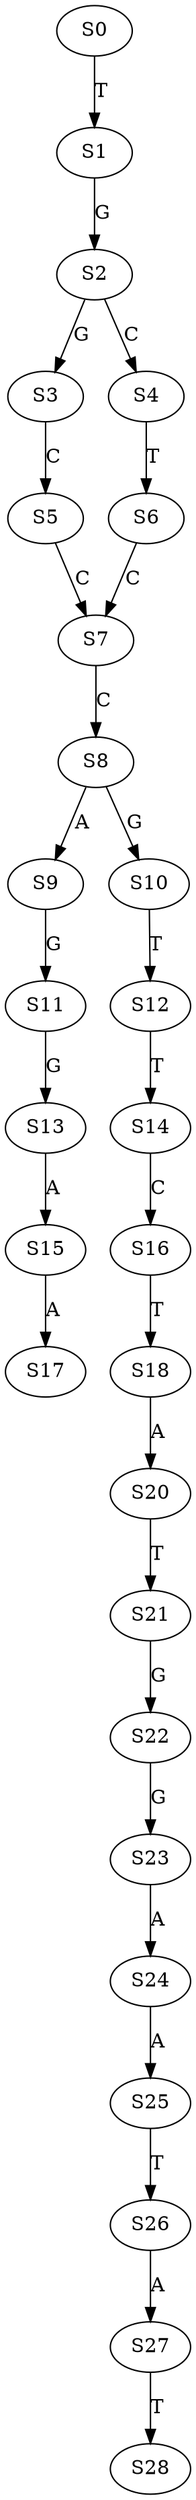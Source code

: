 strict digraph  {
	S0 -> S1 [ label = T ];
	S1 -> S2 [ label = G ];
	S2 -> S3 [ label = G ];
	S2 -> S4 [ label = C ];
	S3 -> S5 [ label = C ];
	S4 -> S6 [ label = T ];
	S5 -> S7 [ label = C ];
	S6 -> S7 [ label = C ];
	S7 -> S8 [ label = C ];
	S8 -> S9 [ label = A ];
	S8 -> S10 [ label = G ];
	S9 -> S11 [ label = G ];
	S10 -> S12 [ label = T ];
	S11 -> S13 [ label = G ];
	S12 -> S14 [ label = T ];
	S13 -> S15 [ label = A ];
	S14 -> S16 [ label = C ];
	S15 -> S17 [ label = A ];
	S16 -> S18 [ label = T ];
	S18 -> S20 [ label = A ];
	S20 -> S21 [ label = T ];
	S21 -> S22 [ label = G ];
	S22 -> S23 [ label = G ];
	S23 -> S24 [ label = A ];
	S24 -> S25 [ label = A ];
	S25 -> S26 [ label = T ];
	S26 -> S27 [ label = A ];
	S27 -> S28 [ label = T ];
}
